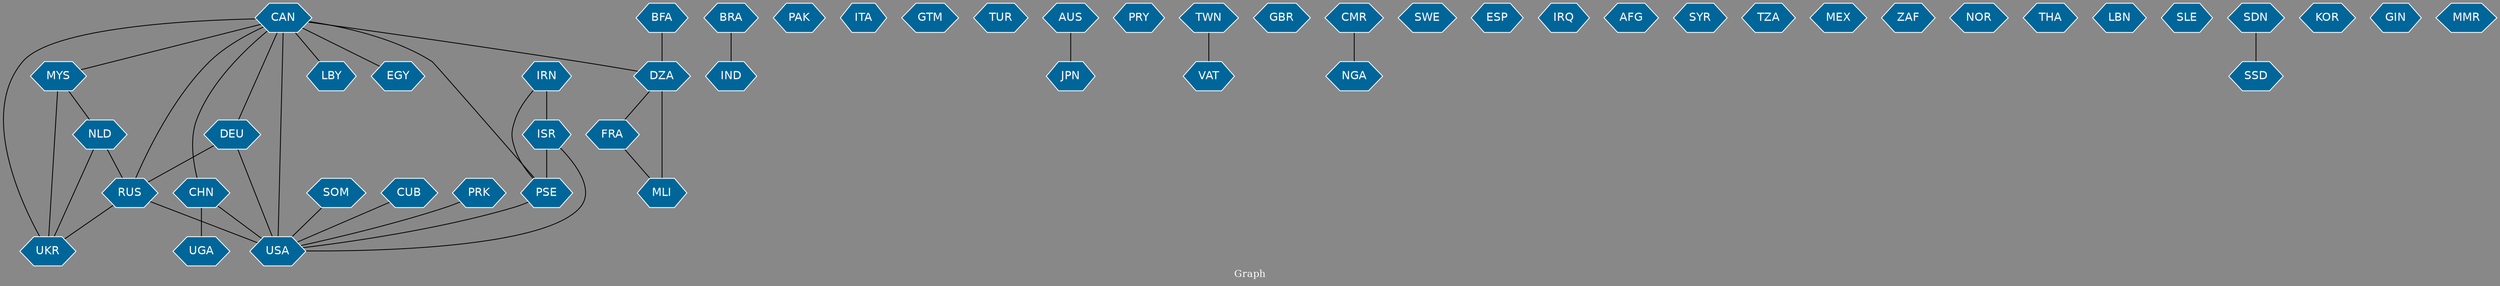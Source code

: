 // Countries together in item graph
graph {
	graph [bgcolor="#888888" fontcolor=white fontsize=12 label="Graph" outputorder=edgesfirst overlap=prism]
	node [color=white fillcolor="#006699" fontcolor=white fontname=Helvetica shape=hexagon style=filled]
	edge [arrowhead=open color=black fontcolor=white fontname=Courier fontsize=12]
		USA [label=USA]
		CAN [label=CAN]
		IND [label=IND]
		RUS [label=RUS]
		PSE [label=PSE]
		UGA [label=UGA]
		CHN [label=CHN]
		PAK [label=PAK]
		ITA [label=ITA]
		GTM [label=GTM]
		FRA [label=FRA]
		ISR [label=ISR]
		DEU [label=DEU]
		SOM [label=SOM]
		LBY [label=LBY]
		EGY [label=EGY]
		TUR [label=TUR]
		JPN [label=JPN]
		UKR [label=UKR]
		PRY [label=PRY]
		DZA [label=DZA]
		MLI [label=MLI]
		TWN [label=TWN]
		GBR [label=GBR]
		BRA [label=BRA]
		CUB [label=CUB]
		CMR [label=CMR]
		NGA [label=NGA]
		IRN [label=IRN]
		VAT [label=VAT]
		SWE [label=SWE]
		ESP [label=ESP]
		IRQ [label=IRQ]
		AUS [label=AUS]
		BFA [label=BFA]
		AFG [label=AFG]
		SYR [label=SYR]
		TZA [label=TZA]
		MYS [label=MYS]
		MEX [label=MEX]
		ZAF [label=ZAF]
		NOR [label=NOR]
		THA [label=THA]
		NLD [label=NLD]
		PRK [label=PRK]
		LBN [label=LBN]
		SLE [label=SLE]
		SSD [label=SSD]
		SDN [label=SDN]
		KOR [label=KOR]
		GIN [label=GIN]
		MMR [label=MMR]
			FRA -- MLI [weight=2]
			ISR -- PSE [weight=61]
			DEU -- RUS [weight=1]
			CAN -- EGY [weight=1]
			CHN -- USA [weight=2]
			MYS -- NLD [weight=1]
			CAN -- MYS [weight=1]
			CAN -- USA [weight=4]
			PRK -- USA [weight=1]
			CAN -- DEU [weight=1]
			NLD -- RUS [weight=4]
			CAN -- UKR [weight=2]
			BFA -- DZA [weight=1]
			TWN -- VAT [weight=1]
			DZA -- FRA [weight=1]
			CAN -- CHN [weight=1]
			CAN -- RUS [weight=1]
			CAN -- PSE [weight=1]
			CAN -- DZA [weight=3]
			RUS -- USA [weight=9]
			SOM -- USA [weight=1]
			CAN -- LBY [weight=1]
			DEU -- USA [weight=5]
			RUS -- UKR [weight=4]
			PSE -- USA [weight=3]
			NLD -- UKR [weight=1]
			CUB -- USA [weight=1]
			ISR -- USA [weight=6]
			SDN -- SSD [weight=1]
			AUS -- JPN [weight=1]
			CHN -- UGA [weight=1]
			MYS -- UKR [weight=6]
			IRN -- PSE [weight=1]
			IRN -- ISR [weight=2]
			CMR -- NGA [weight=1]
			DZA -- MLI [weight=5]
			BRA -- IND [weight=1]
}